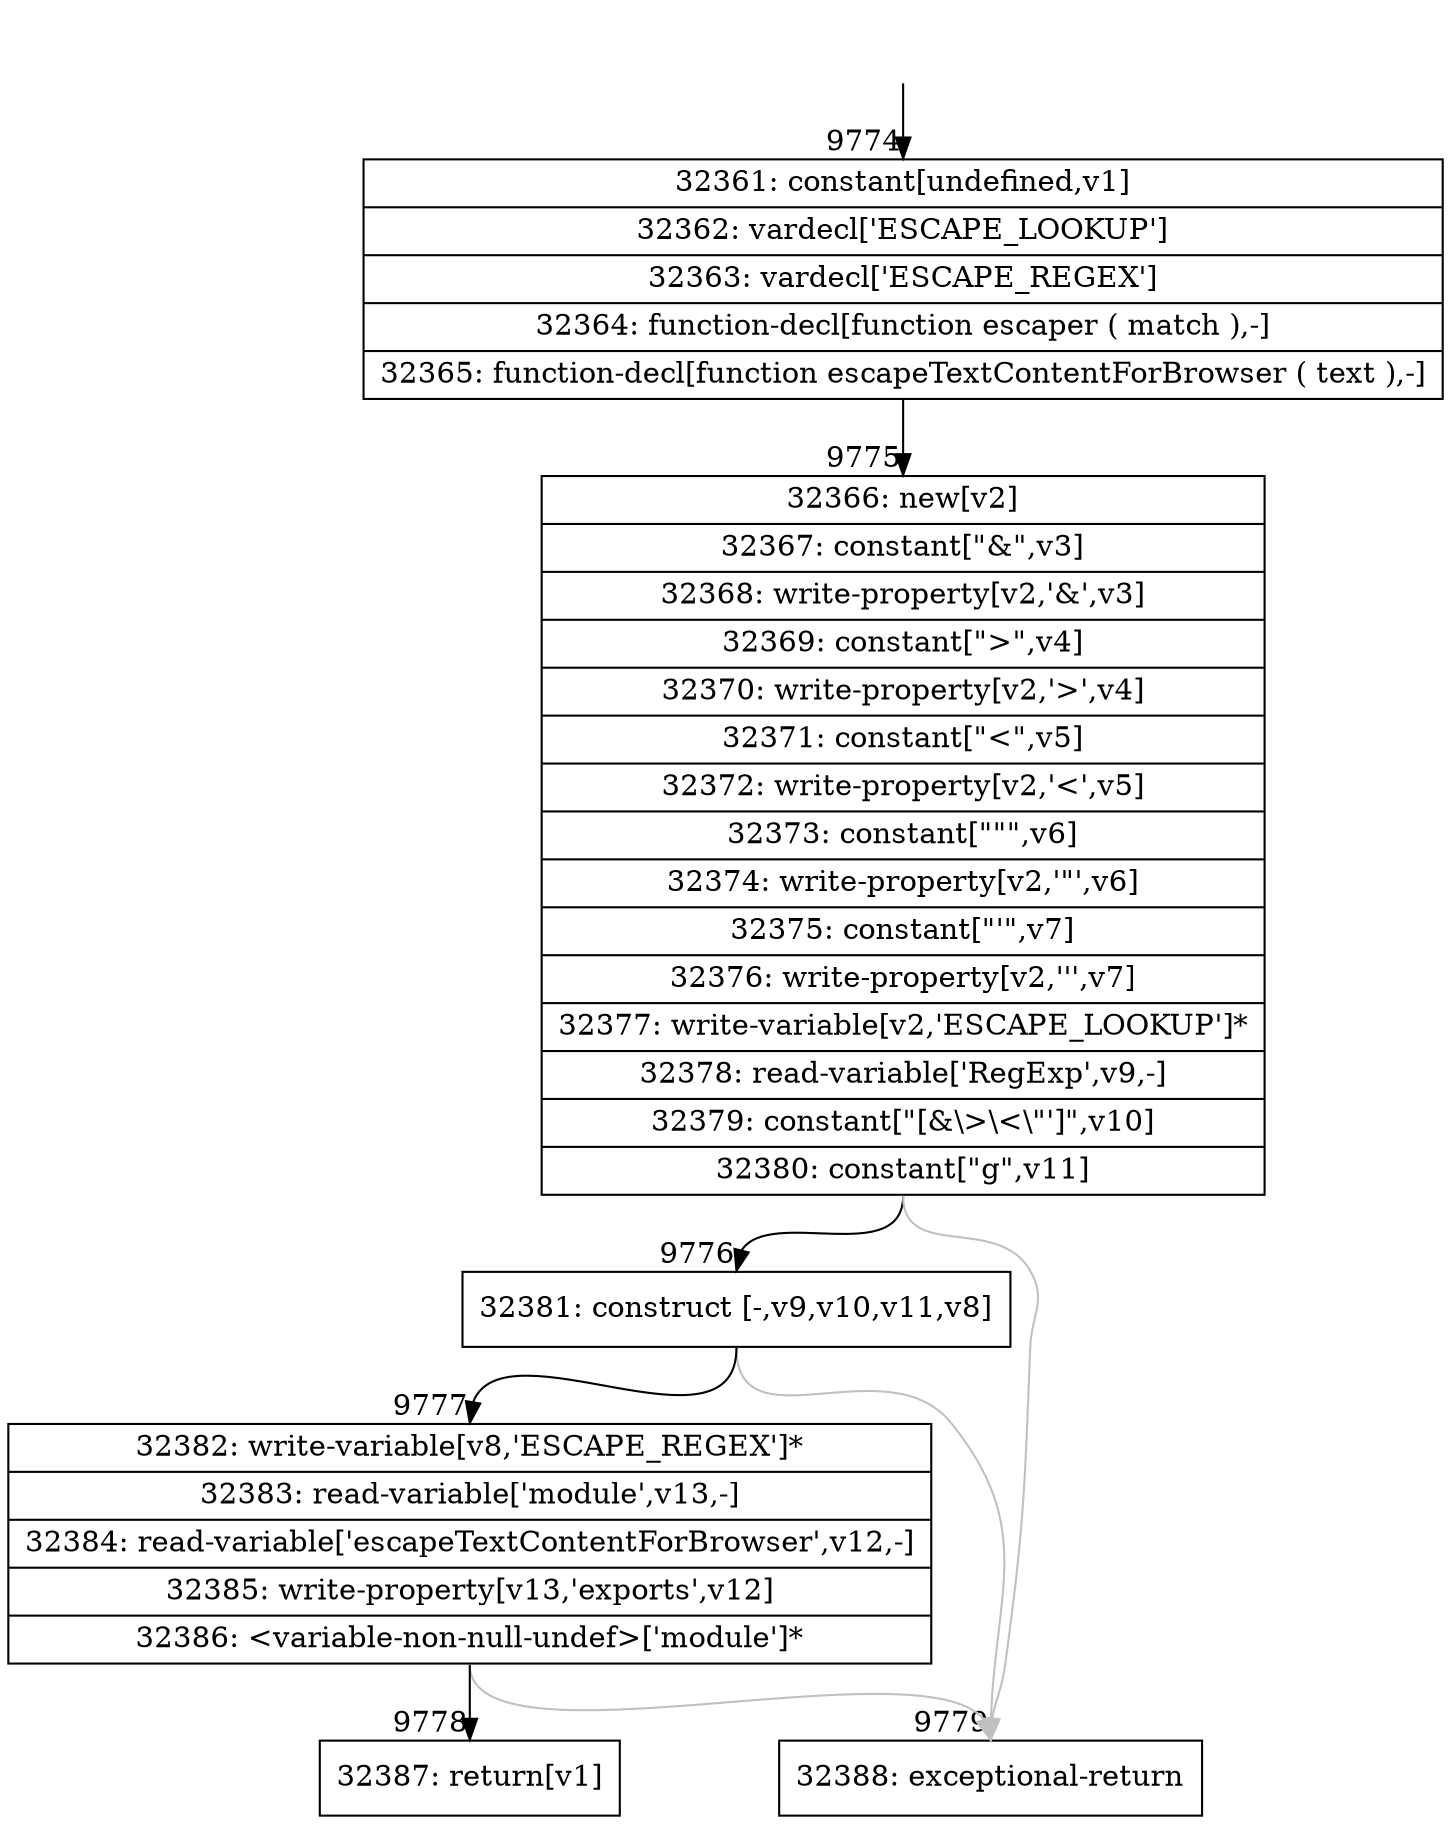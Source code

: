 digraph {
rankdir="TD"
BB_entry724[shape=none,label=""];
BB_entry724 -> BB9774 [tailport=s, headport=n, headlabel="    9774"]
BB9774 [shape=record label="{32361: constant[undefined,v1]|32362: vardecl['ESCAPE_LOOKUP']|32363: vardecl['ESCAPE_REGEX']|32364: function-decl[function escaper ( match ),-]|32365: function-decl[function escapeTextContentForBrowser ( text ),-]}" ] 
BB9774 -> BB9775 [tailport=s, headport=n, headlabel="      9775"]
BB9775 [shape=record label="{32366: new[v2]|32367: constant[\"&amp;\",v3]|32368: write-property[v2,'&',v3]|32369: constant[\"&gt;\",v4]|32370: write-property[v2,'\>',v4]|32371: constant[\"&lt;\",v5]|32372: write-property[v2,'\<',v5]|32373: constant[\"&quot;\",v6]|32374: write-property[v2,'\"',v6]|32375: constant[\"&#x27;\",v7]|32376: write-property[v2,''',v7]|32377: write-variable[v2,'ESCAPE_LOOKUP']*|32378: read-variable['RegExp',v9,-]|32379: constant[\"[&\\\>\\\<\\\"']\",v10]|32380: constant[\"g\",v11]}" ] 
BB9775 -> BB9776 [tailport=s, headport=n, headlabel="      9776"]
BB9775 -> BB9779 [tailport=s, headport=n, color=gray, headlabel="      9779"]
BB9776 [shape=record label="{32381: construct [-,v9,v10,v11,v8]}" ] 
BB9776 -> BB9777 [tailport=s, headport=n, headlabel="      9777"]
BB9776 -> BB9779 [tailport=s, headport=n, color=gray]
BB9777 [shape=record label="{32382: write-variable[v8,'ESCAPE_REGEX']*|32383: read-variable['module',v13,-]|32384: read-variable['escapeTextContentForBrowser',v12,-]|32385: write-property[v13,'exports',v12]|32386: \<variable-non-null-undef\>['module']*}" ] 
BB9777 -> BB9778 [tailport=s, headport=n, headlabel="      9778"]
BB9777 -> BB9779 [tailport=s, headport=n, color=gray]
BB9778 [shape=record label="{32387: return[v1]}" ] 
BB9779 [shape=record label="{32388: exceptional-return}" ] 
//#$~ 17381
}
